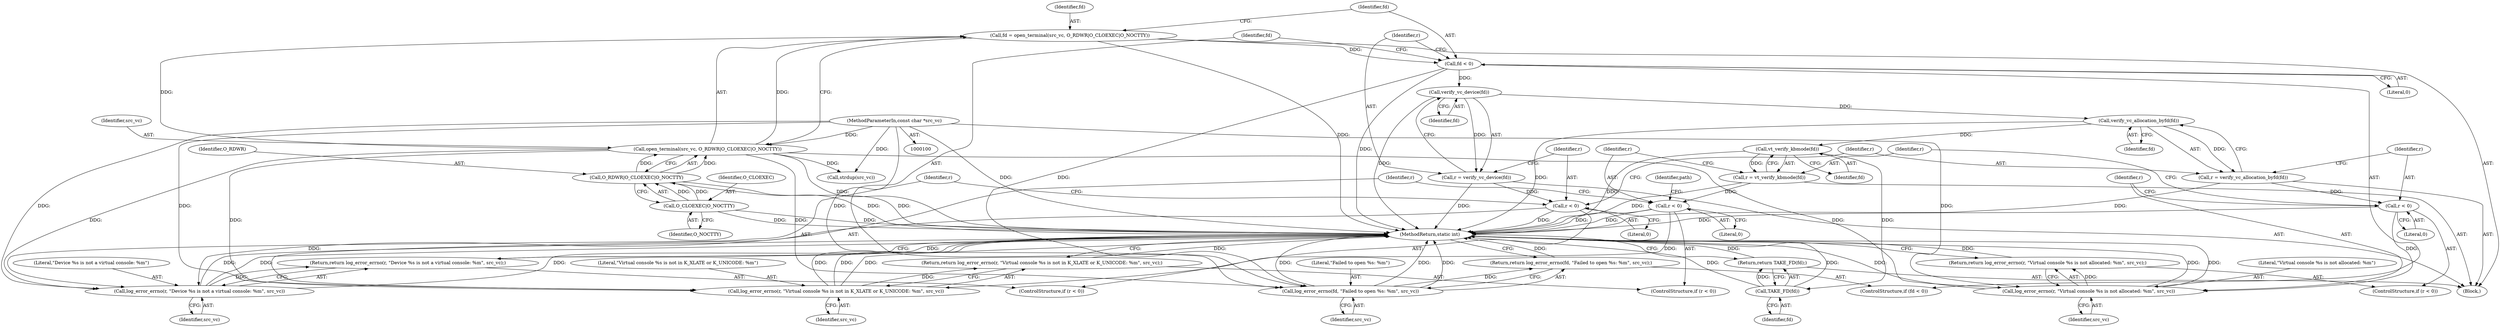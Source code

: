 digraph "0_systemd_9725f1a10f80f5e0ae7d9b60547458622aeb322f_3@API" {
"1000111" [label="(Call,fd = open_terminal(src_vc, O_RDWR|O_CLOEXEC|O_NOCTTY))"];
"1000113" [label="(Call,open_terminal(src_vc, O_RDWR|O_CLOEXEC|O_NOCTTY))"];
"1000102" [label="(MethodParameterIn,const char *src_vc)"];
"1000115" [label="(Call,O_RDWR|O_CLOEXEC|O_NOCTTY)"];
"1000117" [label="(Call,O_CLOEXEC|O_NOCTTY)"];
"1000121" [label="(Call,fd < 0)"];
"1000125" [label="(Call,log_error_errno(fd, \"Failed to open %s: %m\", src_vc))"];
"1000124" [label="(Return,return log_error_errno(fd, \"Failed to open %s: %m\", src_vc);)"];
"1000131" [label="(Call,verify_vc_device(fd))"];
"1000129" [label="(Call,r = verify_vc_device(fd))"];
"1000134" [label="(Call,r < 0)"];
"1000138" [label="(Call,log_error_errno(r, \"Device %s is not a virtual console: %m\", src_vc))"];
"1000137" [label="(Return,return log_error_errno(r, \"Device %s is not a virtual console: %m\", src_vc);)"];
"1000144" [label="(Call,verify_vc_allocation_byfd(fd))"];
"1000142" [label="(Call,r = verify_vc_allocation_byfd(fd))"];
"1000147" [label="(Call,r < 0)"];
"1000151" [label="(Call,log_error_errno(r, \"Virtual console %s is not allocated: %m\", src_vc))"];
"1000150" [label="(Return,return log_error_errno(r, \"Virtual console %s is not allocated: %m\", src_vc);)"];
"1000157" [label="(Call,vt_verify_kbmode(fd))"];
"1000155" [label="(Call,r = vt_verify_kbmode(fd))"];
"1000160" [label="(Call,r < 0)"];
"1000164" [label="(Call,log_error_errno(r, \"Virtual console %s is not in K_XLATE or K_UNICODE: %m\", src_vc))"];
"1000163" [label="(Return,return log_error_errno(r, \"Virtual console %s is not in K_XLATE or K_UNICODE: %m\", src_vc);)"];
"1000182" [label="(Call,TAKE_FD(fd))"];
"1000181" [label="(Return,return TAKE_FD(fd);)"];
"1000150" [label="(Return,return log_error_errno(r, \"Virtual console %s is not allocated: %m\", src_vc);)"];
"1000120" [label="(ControlStructure,if (fd < 0))"];
"1000137" [label="(Return,return log_error_errno(r, \"Device %s is not a virtual console: %m\", src_vc);)"];
"1000124" [label="(Return,return log_error_errno(fd, \"Failed to open %s: %m\", src_vc);)"];
"1000141" [label="(Identifier,src_vc)"];
"1000102" [label="(MethodParameterIn,const char *src_vc)"];
"1000121" [label="(Call,fd < 0)"];
"1000151" [label="(Call,log_error_errno(r, \"Virtual console %s is not allocated: %m\", src_vc))"];
"1000126" [label="(Identifier,fd)"];
"1000147" [label="(Call,r < 0)"];
"1000146" [label="(ControlStructure,if (r < 0))"];
"1000149" [label="(Literal,0)"];
"1000153" [label="(Literal,\"Virtual console %s is not allocated: %m\")"];
"1000160" [label="(Call,r < 0)"];
"1000162" [label="(Literal,0)"];
"1000167" [label="(Identifier,src_vc)"];
"1000129" [label="(Call,r = verify_vc_device(fd))"];
"1000156" [label="(Identifier,r)"];
"1000184" [label="(MethodReturn,static int)"];
"1000165" [label="(Identifier,r)"];
"1000122" [label="(Identifier,fd)"];
"1000164" [label="(Call,log_error_errno(r, \"Virtual console %s is not in K_XLATE or K_UNICODE: %m\", src_vc))"];
"1000127" [label="(Literal,\"Failed to open %s: %m\")"];
"1000152" [label="(Identifier,r)"];
"1000118" [label="(Identifier,O_CLOEXEC)"];
"1000119" [label="(Identifier,O_NOCTTY)"];
"1000112" [label="(Identifier,fd)"];
"1000157" [label="(Call,vt_verify_kbmode(fd))"];
"1000139" [label="(Identifier,r)"];
"1000125" [label="(Call,log_error_errno(fd, \"Failed to open %s: %m\", src_vc))"];
"1000182" [label="(Call,TAKE_FD(fd))"];
"1000114" [label="(Identifier,src_vc)"];
"1000159" [label="(ControlStructure,if (r < 0))"];
"1000170" [label="(Call,strdup(src_vc))"];
"1000161" [label="(Identifier,r)"];
"1000163" [label="(Return,return log_error_errno(r, \"Virtual console %s is not in K_XLATE or K_UNICODE: %m\", src_vc);)"];
"1000143" [label="(Identifier,r)"];
"1000115" [label="(Call,O_RDWR|O_CLOEXEC|O_NOCTTY)"];
"1000136" [label="(Literal,0)"];
"1000131" [label="(Call,verify_vc_device(fd))"];
"1000132" [label="(Identifier,fd)"];
"1000166" [label="(Literal,\"Virtual console %s is not in K_XLATE or K_UNICODE: %m\")"];
"1000148" [label="(Identifier,r)"];
"1000116" [label="(Identifier,O_RDWR)"];
"1000123" [label="(Literal,0)"];
"1000128" [label="(Identifier,src_vc)"];
"1000133" [label="(ControlStructure,if (r < 0))"];
"1000138" [label="(Call,log_error_errno(r, \"Device %s is not a virtual console: %m\", src_vc))"];
"1000155" [label="(Call,r = vt_verify_kbmode(fd))"];
"1000158" [label="(Identifier,fd)"];
"1000183" [label="(Identifier,fd)"];
"1000113" [label="(Call,open_terminal(src_vc, O_RDWR|O_CLOEXEC|O_NOCTTY))"];
"1000111" [label="(Call,fd = open_terminal(src_vc, O_RDWR|O_CLOEXEC|O_NOCTTY))"];
"1000134" [label="(Call,r < 0)"];
"1000145" [label="(Identifier,fd)"];
"1000140" [label="(Literal,\"Device %s is not a virtual console: %m\")"];
"1000154" [label="(Identifier,src_vc)"];
"1000169" [label="(Identifier,path)"];
"1000103" [label="(Block,)"];
"1000142" [label="(Call,r = verify_vc_allocation_byfd(fd))"];
"1000135" [label="(Identifier,r)"];
"1000117" [label="(Call,O_CLOEXEC|O_NOCTTY)"];
"1000181" [label="(Return,return TAKE_FD(fd);)"];
"1000144" [label="(Call,verify_vc_allocation_byfd(fd))"];
"1000130" [label="(Identifier,r)"];
"1000111" -> "1000103"  [label="AST: "];
"1000111" -> "1000113"  [label="CFG: "];
"1000112" -> "1000111"  [label="AST: "];
"1000113" -> "1000111"  [label="AST: "];
"1000122" -> "1000111"  [label="CFG: "];
"1000111" -> "1000184"  [label="DDG: "];
"1000113" -> "1000111"  [label="DDG: "];
"1000113" -> "1000111"  [label="DDG: "];
"1000111" -> "1000121"  [label="DDG: "];
"1000113" -> "1000115"  [label="CFG: "];
"1000114" -> "1000113"  [label="AST: "];
"1000115" -> "1000113"  [label="AST: "];
"1000113" -> "1000184"  [label="DDG: "];
"1000102" -> "1000113"  [label="DDG: "];
"1000115" -> "1000113"  [label="DDG: "];
"1000115" -> "1000113"  [label="DDG: "];
"1000113" -> "1000125"  [label="DDG: "];
"1000113" -> "1000138"  [label="DDG: "];
"1000113" -> "1000151"  [label="DDG: "];
"1000113" -> "1000164"  [label="DDG: "];
"1000113" -> "1000170"  [label="DDG: "];
"1000102" -> "1000100"  [label="AST: "];
"1000102" -> "1000184"  [label="DDG: "];
"1000102" -> "1000125"  [label="DDG: "];
"1000102" -> "1000138"  [label="DDG: "];
"1000102" -> "1000151"  [label="DDG: "];
"1000102" -> "1000164"  [label="DDG: "];
"1000102" -> "1000170"  [label="DDG: "];
"1000115" -> "1000117"  [label="CFG: "];
"1000116" -> "1000115"  [label="AST: "];
"1000117" -> "1000115"  [label="AST: "];
"1000115" -> "1000184"  [label="DDG: "];
"1000115" -> "1000184"  [label="DDG: "];
"1000117" -> "1000115"  [label="DDG: "];
"1000117" -> "1000115"  [label="DDG: "];
"1000117" -> "1000119"  [label="CFG: "];
"1000118" -> "1000117"  [label="AST: "];
"1000119" -> "1000117"  [label="AST: "];
"1000117" -> "1000184"  [label="DDG: "];
"1000117" -> "1000184"  [label="DDG: "];
"1000121" -> "1000120"  [label="AST: "];
"1000121" -> "1000123"  [label="CFG: "];
"1000122" -> "1000121"  [label="AST: "];
"1000123" -> "1000121"  [label="AST: "];
"1000126" -> "1000121"  [label="CFG: "];
"1000130" -> "1000121"  [label="CFG: "];
"1000121" -> "1000184"  [label="DDG: "];
"1000121" -> "1000125"  [label="DDG: "];
"1000121" -> "1000131"  [label="DDG: "];
"1000125" -> "1000124"  [label="AST: "];
"1000125" -> "1000128"  [label="CFG: "];
"1000126" -> "1000125"  [label="AST: "];
"1000127" -> "1000125"  [label="AST: "];
"1000128" -> "1000125"  [label="AST: "];
"1000124" -> "1000125"  [label="CFG: "];
"1000125" -> "1000184"  [label="DDG: "];
"1000125" -> "1000184"  [label="DDG: "];
"1000125" -> "1000184"  [label="DDG: "];
"1000125" -> "1000124"  [label="DDG: "];
"1000124" -> "1000120"  [label="AST: "];
"1000184" -> "1000124"  [label="CFG: "];
"1000124" -> "1000184"  [label="DDG: "];
"1000131" -> "1000129"  [label="AST: "];
"1000131" -> "1000132"  [label="CFG: "];
"1000132" -> "1000131"  [label="AST: "];
"1000129" -> "1000131"  [label="CFG: "];
"1000131" -> "1000184"  [label="DDG: "];
"1000131" -> "1000129"  [label="DDG: "];
"1000131" -> "1000144"  [label="DDG: "];
"1000129" -> "1000103"  [label="AST: "];
"1000130" -> "1000129"  [label="AST: "];
"1000135" -> "1000129"  [label="CFG: "];
"1000129" -> "1000184"  [label="DDG: "];
"1000129" -> "1000134"  [label="DDG: "];
"1000134" -> "1000133"  [label="AST: "];
"1000134" -> "1000136"  [label="CFG: "];
"1000135" -> "1000134"  [label="AST: "];
"1000136" -> "1000134"  [label="AST: "];
"1000139" -> "1000134"  [label="CFG: "];
"1000143" -> "1000134"  [label="CFG: "];
"1000134" -> "1000184"  [label="DDG: "];
"1000134" -> "1000138"  [label="DDG: "];
"1000138" -> "1000137"  [label="AST: "];
"1000138" -> "1000141"  [label="CFG: "];
"1000139" -> "1000138"  [label="AST: "];
"1000140" -> "1000138"  [label="AST: "];
"1000141" -> "1000138"  [label="AST: "];
"1000137" -> "1000138"  [label="CFG: "];
"1000138" -> "1000184"  [label="DDG: "];
"1000138" -> "1000184"  [label="DDG: "];
"1000138" -> "1000184"  [label="DDG: "];
"1000138" -> "1000137"  [label="DDG: "];
"1000137" -> "1000133"  [label="AST: "];
"1000184" -> "1000137"  [label="CFG: "];
"1000137" -> "1000184"  [label="DDG: "];
"1000144" -> "1000142"  [label="AST: "];
"1000144" -> "1000145"  [label="CFG: "];
"1000145" -> "1000144"  [label="AST: "];
"1000142" -> "1000144"  [label="CFG: "];
"1000144" -> "1000184"  [label="DDG: "];
"1000144" -> "1000142"  [label="DDG: "];
"1000144" -> "1000157"  [label="DDG: "];
"1000142" -> "1000103"  [label="AST: "];
"1000143" -> "1000142"  [label="AST: "];
"1000148" -> "1000142"  [label="CFG: "];
"1000142" -> "1000184"  [label="DDG: "];
"1000142" -> "1000147"  [label="DDG: "];
"1000147" -> "1000146"  [label="AST: "];
"1000147" -> "1000149"  [label="CFG: "];
"1000148" -> "1000147"  [label="AST: "];
"1000149" -> "1000147"  [label="AST: "];
"1000152" -> "1000147"  [label="CFG: "];
"1000156" -> "1000147"  [label="CFG: "];
"1000147" -> "1000184"  [label="DDG: "];
"1000147" -> "1000151"  [label="DDG: "];
"1000151" -> "1000150"  [label="AST: "];
"1000151" -> "1000154"  [label="CFG: "];
"1000152" -> "1000151"  [label="AST: "];
"1000153" -> "1000151"  [label="AST: "];
"1000154" -> "1000151"  [label="AST: "];
"1000150" -> "1000151"  [label="CFG: "];
"1000151" -> "1000184"  [label="DDG: "];
"1000151" -> "1000184"  [label="DDG: "];
"1000151" -> "1000184"  [label="DDG: "];
"1000151" -> "1000150"  [label="DDG: "];
"1000150" -> "1000146"  [label="AST: "];
"1000184" -> "1000150"  [label="CFG: "];
"1000150" -> "1000184"  [label="DDG: "];
"1000157" -> "1000155"  [label="AST: "];
"1000157" -> "1000158"  [label="CFG: "];
"1000158" -> "1000157"  [label="AST: "];
"1000155" -> "1000157"  [label="CFG: "];
"1000157" -> "1000184"  [label="DDG: "];
"1000157" -> "1000155"  [label="DDG: "];
"1000157" -> "1000182"  [label="DDG: "];
"1000155" -> "1000103"  [label="AST: "];
"1000156" -> "1000155"  [label="AST: "];
"1000161" -> "1000155"  [label="CFG: "];
"1000155" -> "1000184"  [label="DDG: "];
"1000155" -> "1000160"  [label="DDG: "];
"1000160" -> "1000159"  [label="AST: "];
"1000160" -> "1000162"  [label="CFG: "];
"1000161" -> "1000160"  [label="AST: "];
"1000162" -> "1000160"  [label="AST: "];
"1000165" -> "1000160"  [label="CFG: "];
"1000169" -> "1000160"  [label="CFG: "];
"1000160" -> "1000184"  [label="DDG: "];
"1000160" -> "1000184"  [label="DDG: "];
"1000160" -> "1000164"  [label="DDG: "];
"1000164" -> "1000163"  [label="AST: "];
"1000164" -> "1000167"  [label="CFG: "];
"1000165" -> "1000164"  [label="AST: "];
"1000166" -> "1000164"  [label="AST: "];
"1000167" -> "1000164"  [label="AST: "];
"1000163" -> "1000164"  [label="CFG: "];
"1000164" -> "1000184"  [label="DDG: "];
"1000164" -> "1000184"  [label="DDG: "];
"1000164" -> "1000184"  [label="DDG: "];
"1000164" -> "1000163"  [label="DDG: "];
"1000163" -> "1000159"  [label="AST: "];
"1000184" -> "1000163"  [label="CFG: "];
"1000163" -> "1000184"  [label="DDG: "];
"1000182" -> "1000181"  [label="AST: "];
"1000182" -> "1000183"  [label="CFG: "];
"1000183" -> "1000182"  [label="AST: "];
"1000181" -> "1000182"  [label="CFG: "];
"1000182" -> "1000184"  [label="DDG: "];
"1000182" -> "1000184"  [label="DDG: "];
"1000182" -> "1000181"  [label="DDG: "];
"1000181" -> "1000103"  [label="AST: "];
"1000184" -> "1000181"  [label="CFG: "];
"1000181" -> "1000184"  [label="DDG: "];
}
